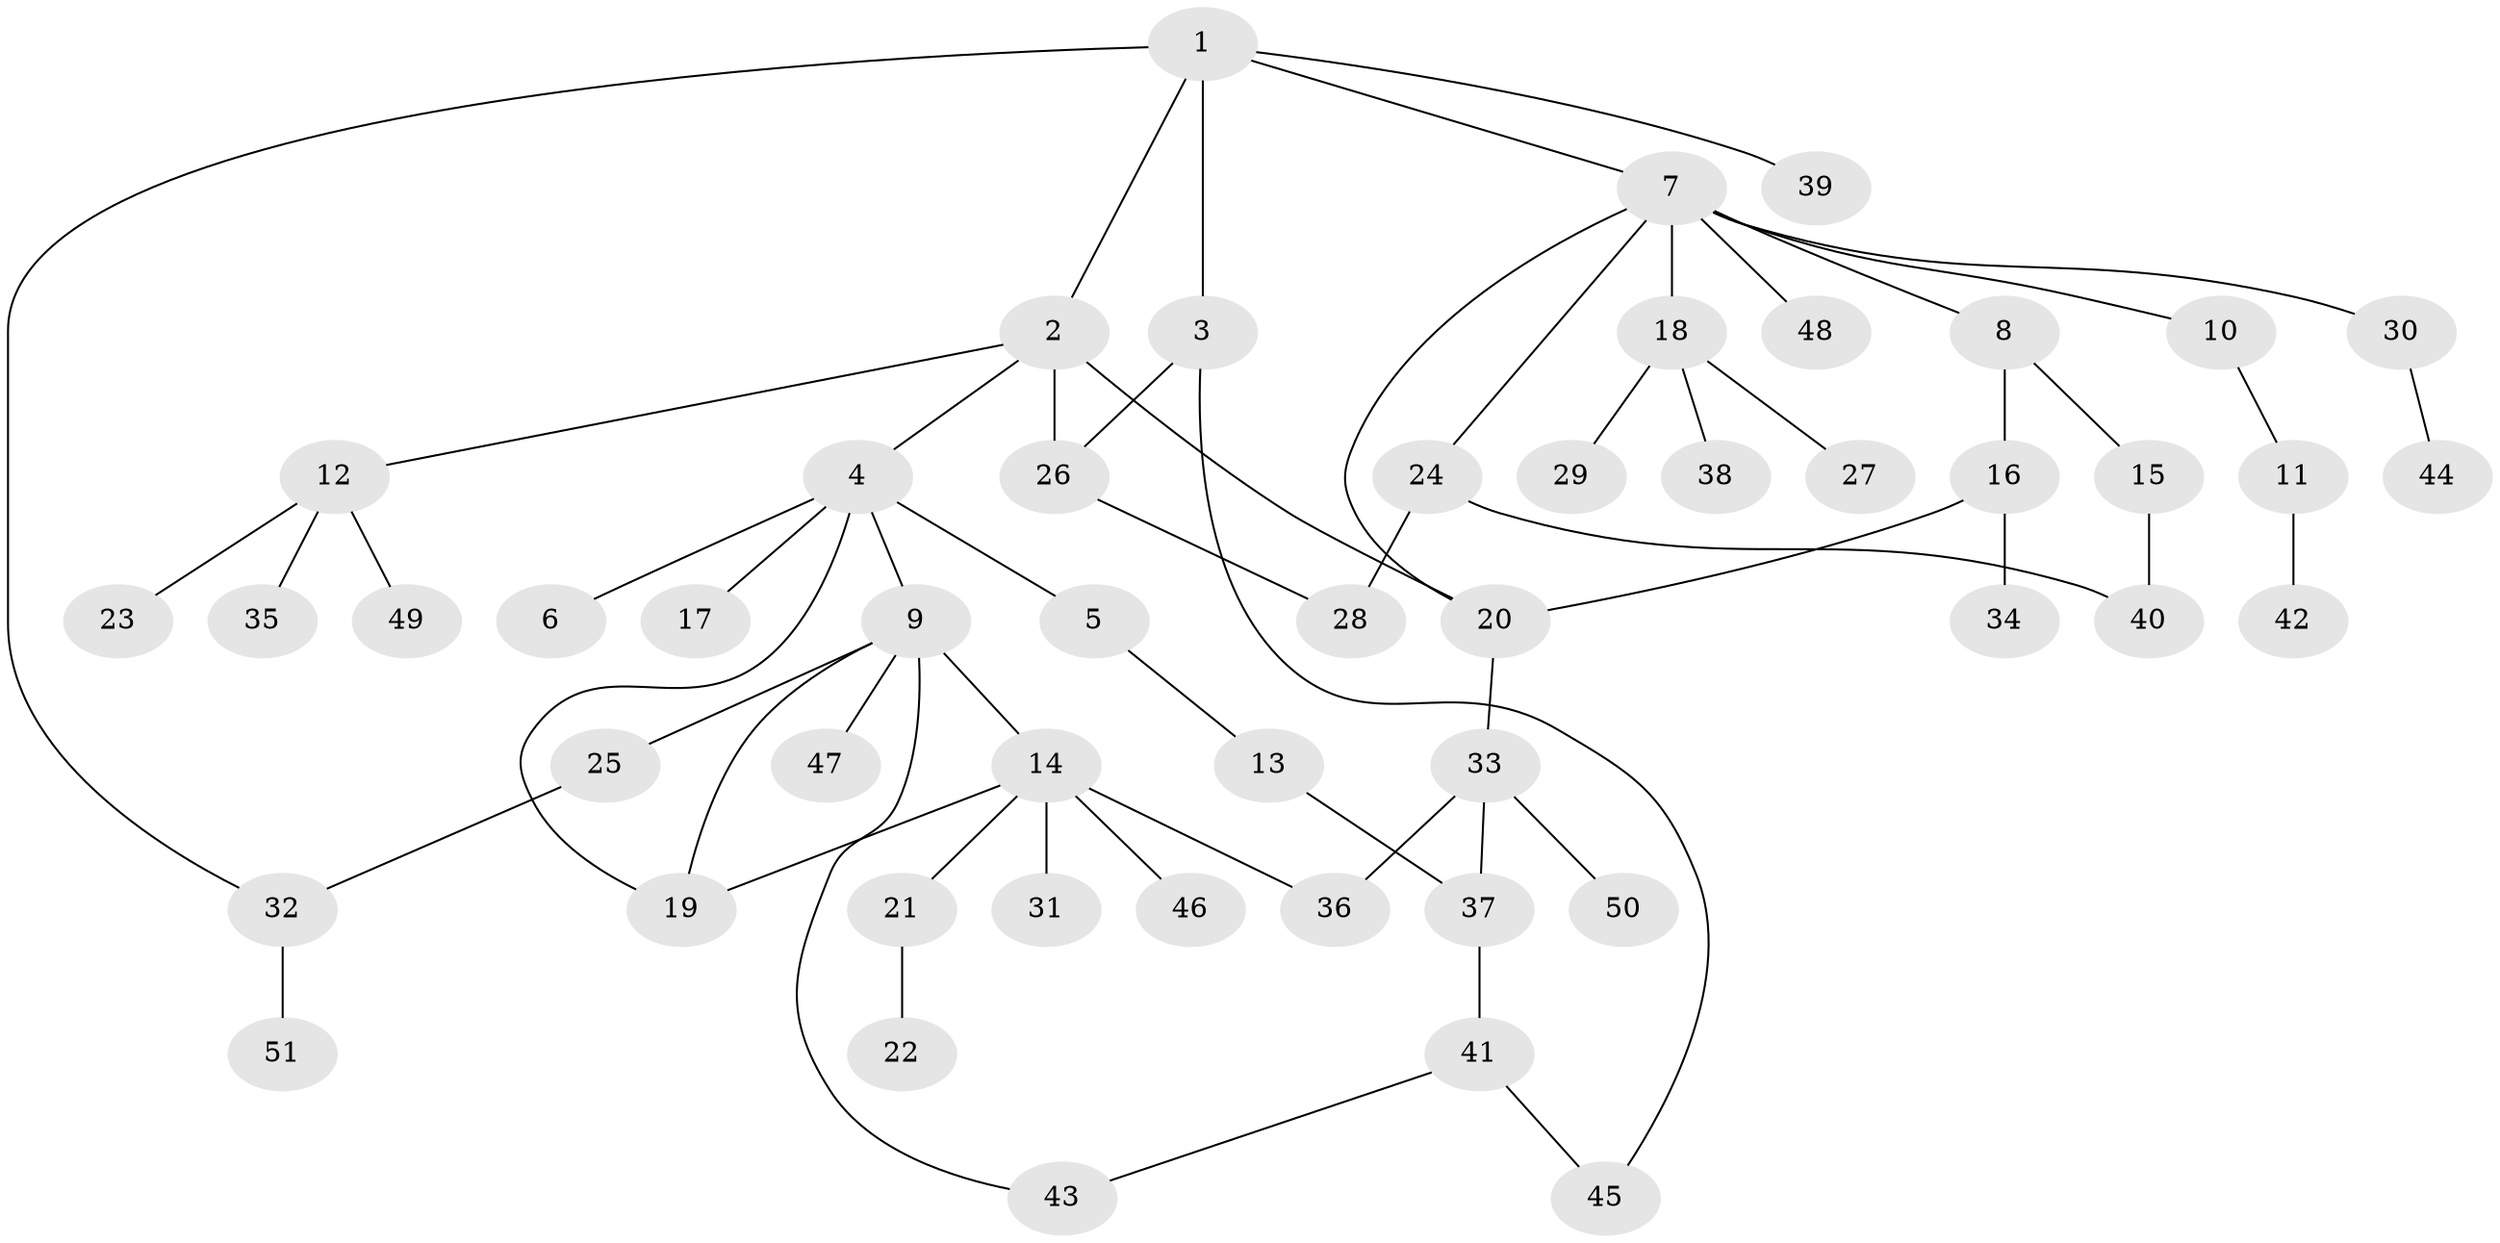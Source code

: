 // coarse degree distribution, {3: 0.19230769230769232, 6: 0.07692307692307693, 5: 0.11538461538461539, 2: 0.23076923076923078, 1: 0.3076923076923077, 4: 0.07692307692307693}
// Generated by graph-tools (version 1.1) at 2025/49/03/04/25 22:49:07]
// undirected, 51 vertices, 62 edges
graph export_dot {
  node [color=gray90,style=filled];
  1;
  2;
  3;
  4;
  5;
  6;
  7;
  8;
  9;
  10;
  11;
  12;
  13;
  14;
  15;
  16;
  17;
  18;
  19;
  20;
  21;
  22;
  23;
  24;
  25;
  26;
  27;
  28;
  29;
  30;
  31;
  32;
  33;
  34;
  35;
  36;
  37;
  38;
  39;
  40;
  41;
  42;
  43;
  44;
  45;
  46;
  47;
  48;
  49;
  50;
  51;
  1 -- 2;
  1 -- 3;
  1 -- 7;
  1 -- 32;
  1 -- 39;
  2 -- 4;
  2 -- 12;
  2 -- 26;
  2 -- 20;
  3 -- 45;
  3 -- 26;
  4 -- 5;
  4 -- 6;
  4 -- 9;
  4 -- 17;
  4 -- 19;
  5 -- 13;
  7 -- 8;
  7 -- 10;
  7 -- 18;
  7 -- 20;
  7 -- 24;
  7 -- 30;
  7 -- 48;
  8 -- 15;
  8 -- 16;
  9 -- 14;
  9 -- 25;
  9 -- 47;
  9 -- 43;
  9 -- 19;
  10 -- 11;
  11 -- 42;
  12 -- 23;
  12 -- 35;
  12 -- 49;
  13 -- 37;
  14 -- 19;
  14 -- 21;
  14 -- 31;
  14 -- 46;
  14 -- 36;
  15 -- 40;
  16 -- 34;
  16 -- 20;
  18 -- 27;
  18 -- 29;
  18 -- 38;
  20 -- 33;
  21 -- 22;
  24 -- 28;
  24 -- 40;
  25 -- 32;
  26 -- 28;
  30 -- 44;
  32 -- 51;
  33 -- 36;
  33 -- 37;
  33 -- 50;
  37 -- 41;
  41 -- 43;
  41 -- 45;
}
